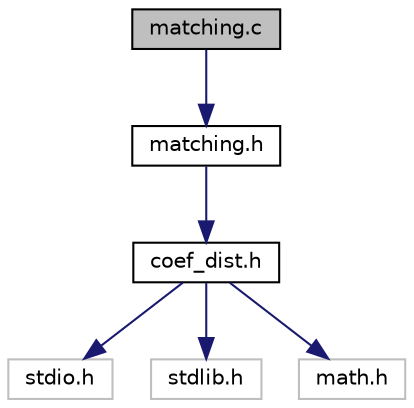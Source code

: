 digraph "matching.c"
{
  edge [fontname="Helvetica",fontsize="10",labelfontname="Helvetica",labelfontsize="10"];
  node [fontname="Helvetica",fontsize="10",shape=record];
  Node1 [label="matching.c",height=0.2,width=0.4,color="black", fillcolor="grey75", style="filled" fontcolor="black"];
  Node1 -> Node2 [color="midnightblue",fontsize="10",style="solid",fontname="Helvetica"];
  Node2 [label="matching.h",height=0.2,width=0.4,color="black", fillcolor="white", style="filled",URL="$matching_8h.html",tooltip="Operaçoes de analise macroscópica das informaçoes geradas na comparaçao entre propaganda e programaçã..."];
  Node2 -> Node3 [color="midnightblue",fontsize="10",style="solid",fontname="Helvetica"];
  Node3 [label="coef_dist.h",height=0.2,width=0.4,color="black", fillcolor="white", style="filled",URL="$coef__dist_8h.html",tooltip="Operações referentes ao cálculo da distância entre propaganda e programação em cada ponto..."];
  Node3 -> Node4 [color="midnightblue",fontsize="10",style="solid",fontname="Helvetica"];
  Node4 [label="stdio.h",height=0.2,width=0.4,color="grey75", fillcolor="white", style="filled"];
  Node3 -> Node5 [color="midnightblue",fontsize="10",style="solid",fontname="Helvetica"];
  Node5 [label="stdlib.h",height=0.2,width=0.4,color="grey75", fillcolor="white", style="filled"];
  Node3 -> Node6 [color="midnightblue",fontsize="10",style="solid",fontname="Helvetica"];
  Node6 [label="math.h",height=0.2,width=0.4,color="grey75", fillcolor="white", style="filled"];
}
